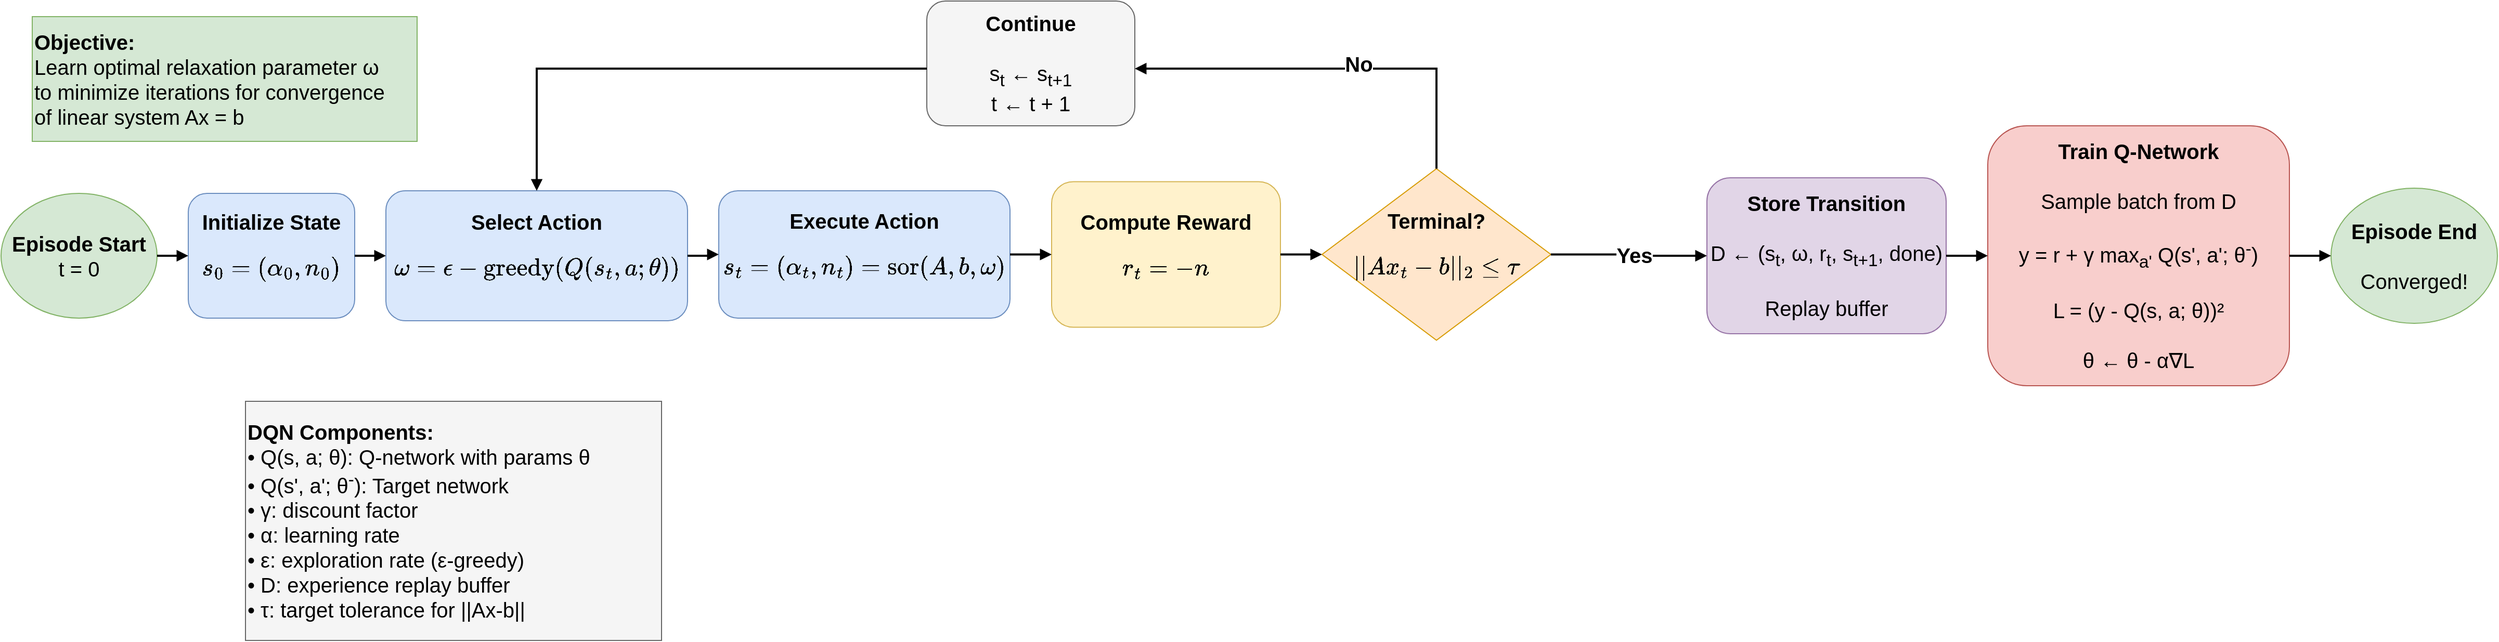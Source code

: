<mxfile version="28.2.7">
  <diagram name="DQN Methodology" id="S8tuXIqve_KqgAu0fcvP">
    <mxGraphModel dx="2276" dy="863" grid="1" gridSize="10" guides="1" tooltips="1" connect="1" arrows="1" fold="1" page="1" pageScale="1" pageWidth="850" pageHeight="1100" math="1" shadow="0">
      <root>
        <mxCell id="0" />
        <mxCell id="1" parent="0" />
        <mxCell id="IJmZggZovkUzVdCnAwnD-50" value="&lt;b&gt;Episode Start&lt;/b&gt;&lt;br&gt;t = 0" style="ellipse;whiteSpace=wrap;html=1;fillColor=#d5e8d4;strokeColor=#82b366;fontSize=20;" vertex="1" parent="1">
          <mxGeometry x="-210" y="360" width="150" height="120" as="geometry" />
        </mxCell>
        <mxCell id="IJmZggZovkUzVdCnAwnD-51" value="&lt;b&gt;Initialize State&lt;/b&gt;&lt;br&gt;$$s_0=(\alpha_0,n_0)$$" style="rounded=1;whiteSpace=wrap;html=1;fillColor=#dae8fc;strokeColor=#6c8ebf;fontSize=20;" vertex="1" parent="1">
          <mxGeometry x="-30" y="360" width="160" height="120" as="geometry" />
        </mxCell>
        <mxCell id="IJmZggZovkUzVdCnAwnD-52" value="&lt;b&gt;Select Action&lt;/b&gt;&lt;br&gt;&lt;div&gt;$$\omega=\epsilon-\text{greedy}(Q(s_t,a;\theta))$$&lt;/div&gt;" style="rounded=1;whiteSpace=wrap;html=1;fillColor=#dae8fc;strokeColor=#6c8ebf;fontSize=20;" vertex="1" parent="1">
          <mxGeometry x="160" y="357.5" width="290" height="125" as="geometry" />
        </mxCell>
        <mxCell id="IJmZggZovkUzVdCnAwnD-53" value="&lt;b&gt;Execute Action&lt;/b&gt;&lt;br&gt;$$s_t=(\alpha_t,n_t)=\text{sor}(A,b,\omega)$$" style="rounded=1;whiteSpace=wrap;html=1;fillColor=#dae8fc;strokeColor=#6c8ebf;fontSize=20;" vertex="1" parent="1">
          <mxGeometry x="480" y="357.5" width="280" height="122.5" as="geometry" />
        </mxCell>
        <mxCell id="IJmZggZovkUzVdCnAwnD-54" value="&lt;b&gt;Compute Reward&lt;/b&gt;&lt;br&gt;$$r_t=-n$$" style="rounded=1;whiteSpace=wrap;html=1;fillColor=#fff2cc;strokeColor=#d6b656;fontSize=20;" vertex="1" parent="1">
          <mxGeometry x="800" y="348.75" width="220" height="140" as="geometry" />
        </mxCell>
        <mxCell id="IJmZggZovkUzVdCnAwnD-55" value="&lt;b&gt;Terminal?&lt;/b&gt;&lt;br&gt;$$||Ax_t-b||_2 \leq \tau$$" style="rhombus;whiteSpace=wrap;html=1;fillColor=#ffe6cc;strokeColor=#d79b00;fontSize=20;" vertex="1" parent="1">
          <mxGeometry x="1060" y="336.25" width="220" height="165" as="geometry" />
        </mxCell>
        <mxCell id="IJmZggZovkUzVdCnAwnD-56" value="&lt;b&gt;Store Transition&lt;/b&gt;&lt;br&gt;&lt;br&gt;D ← (s&lt;sub&gt;t&lt;/sub&gt;, ω, r&lt;sub&gt;t&lt;/sub&gt;, s&lt;sub&gt;t+1&lt;/sub&gt;, done)&lt;br&gt;&lt;br&gt;Replay buffer" style="rounded=1;whiteSpace=wrap;html=1;fillColor=#e1d5e7;strokeColor=#9673a6;fontSize=20;" vertex="1" parent="1">
          <mxGeometry x="1430" y="345" width="230" height="150" as="geometry" />
        </mxCell>
        <mxCell id="IJmZggZovkUzVdCnAwnD-57" value="&lt;b&gt;Train Q-Network&lt;/b&gt;&lt;br&gt;&lt;br&gt;Sample batch from D&lt;br&gt;&lt;br&gt;y = r + γ max&lt;sub&gt;a&#39;&lt;/sub&gt; Q(s&#39;, a&#39;; θ&lt;sup&gt;-&lt;/sup&gt;)&lt;br&gt;&lt;br&gt;L = (y - Q(s, a; θ))²&lt;br&gt;&lt;br&gt;θ ← θ - α∇L" style="rounded=1;whiteSpace=wrap;html=1;fillColor=#f8cecc;strokeColor=#b85450;fontSize=20;" vertex="1" parent="1">
          <mxGeometry x="1700" y="295" width="290" height="250" as="geometry" />
        </mxCell>
        <mxCell id="IJmZggZovkUzVdCnAwnD-58" value="&lt;b&gt;Episode End&lt;/b&gt;&lt;br&gt;&lt;br&gt;Converged!" style="ellipse;whiteSpace=wrap;html=1;fillColor=#d5e8d4;strokeColor=#82b366;fontSize=20;" vertex="1" parent="1">
          <mxGeometry x="2030" y="355" width="160" height="130" as="geometry" />
        </mxCell>
        <mxCell id="IJmZggZovkUzVdCnAwnD-59" value="&lt;b&gt;Continue&lt;/b&gt;&lt;br&gt;&lt;br&gt;s&lt;sub&gt;t&lt;/sub&gt; ← s&lt;sub&gt;t+1&lt;/sub&gt;&lt;br&gt;t ← t + 1" style="rounded=1;whiteSpace=wrap;html=1;fillColor=#f5f5f5;strokeColor=#666666;fontSize=20;" vertex="1" parent="1">
          <mxGeometry x="680" y="175" width="200" height="120" as="geometry" />
        </mxCell>
        <mxCell id="IJmZggZovkUzVdCnAwnD-60" value="&lt;b&gt;DQN Components:&lt;/b&gt;&lt;br&gt;• Q(s, a; θ): Q-network with params θ&lt;br&gt;• Q(s&#39;, a&#39;; θ&lt;sup&gt;-&lt;/sup&gt;): Target network&lt;br&gt;• γ: discount factor&lt;br&gt;• α: learning rate&lt;br&gt;• ε: exploration rate (ε-greedy)&lt;br&gt;• D: experience replay buffer&lt;br&gt;• τ: target tolerance for ||Ax-b||" style="rounded=0;whiteSpace=wrap;html=1;fillColor=#f5f5f5;strokeColor=#666666;align=left;fontSize=20;" vertex="1" parent="1">
          <mxGeometry x="25" y="560" width="400" height="230" as="geometry" />
        </mxCell>
        <mxCell id="IJmZggZovkUzVdCnAwnD-61" value="&lt;b&gt;Objective:&lt;/b&gt;&lt;br&gt;Learn optimal relaxation parameter ω&lt;br&gt;to minimize iterations for convergence&lt;br&gt;of linear system Ax = b" style="rounded=0;whiteSpace=wrap;html=1;fillColor=#d5e8d4;strokeColor=#82b366;align=left;fontSize=20;" vertex="1" parent="1">
          <mxGeometry x="-180" y="190" width="370" height="120" as="geometry" />
        </mxCell>
        <mxCell id="IJmZggZovkUzVdCnAwnD-62" style="edgeStyle=orthogonalEdgeStyle;rounded=0;orthogonalLoop=1;jettySize=auto;html=1;strokeWidth=2;endArrow=block;endFill=1;fontSize=20;" edge="1" parent="1" source="IJmZggZovkUzVdCnAwnD-50" target="IJmZggZovkUzVdCnAwnD-51">
          <mxGeometry relative="1" as="geometry" />
        </mxCell>
        <mxCell id="IJmZggZovkUzVdCnAwnD-63" style="edgeStyle=orthogonalEdgeStyle;rounded=0;orthogonalLoop=1;jettySize=auto;html=1;strokeWidth=2;endArrow=block;endFill=1;fontSize=20;" edge="1" parent="1" source="IJmZggZovkUzVdCnAwnD-51" target="IJmZggZovkUzVdCnAwnD-52">
          <mxGeometry relative="1" as="geometry" />
        </mxCell>
        <mxCell id="IJmZggZovkUzVdCnAwnD-64" style="edgeStyle=orthogonalEdgeStyle;rounded=0;orthogonalLoop=1;jettySize=auto;html=1;strokeWidth=2;endArrow=block;endFill=1;fontSize=20;" edge="1" parent="1" source="IJmZggZovkUzVdCnAwnD-52" target="IJmZggZovkUzVdCnAwnD-53">
          <mxGeometry relative="1" as="geometry" />
        </mxCell>
        <mxCell id="IJmZggZovkUzVdCnAwnD-65" style="edgeStyle=orthogonalEdgeStyle;rounded=0;orthogonalLoop=1;jettySize=auto;html=1;strokeWidth=2;endArrow=block;endFill=1;fontSize=20;" edge="1" parent="1" source="IJmZggZovkUzVdCnAwnD-53" target="IJmZggZovkUzVdCnAwnD-54">
          <mxGeometry relative="1" as="geometry" />
        </mxCell>
        <mxCell id="IJmZggZovkUzVdCnAwnD-66" style="edgeStyle=orthogonalEdgeStyle;rounded=0;orthogonalLoop=1;jettySize=auto;html=1;strokeWidth=2;endArrow=block;endFill=1;fontSize=20;" edge="1" parent="1" source="IJmZggZovkUzVdCnAwnD-54" target="IJmZggZovkUzVdCnAwnD-55">
          <mxGeometry relative="1" as="geometry" />
        </mxCell>
        <mxCell id="IJmZggZovkUzVdCnAwnD-67" style="edgeStyle=orthogonalEdgeStyle;rounded=0;orthogonalLoop=1;jettySize=auto;html=1;strokeWidth=2;endArrow=block;endFill=1;fontSize=20;" edge="1" parent="1" source="IJmZggZovkUzVdCnAwnD-55" target="IJmZggZovkUzVdCnAwnD-56">
          <mxGeometry relative="1" as="geometry" />
        </mxCell>
        <mxCell id="IJmZggZovkUzVdCnAwnD-68" value="Yes" style="edgeLabel;html=1;align=center;verticalAlign=middle;fontSize=20;fontStyle=1" vertex="1" connectable="0" parent="IJmZggZovkUzVdCnAwnD-67">
          <mxGeometry x="-0.3" relative="1" as="geometry">
            <mxPoint x="27" as="offset" />
          </mxGeometry>
        </mxCell>
        <mxCell id="IJmZggZovkUzVdCnAwnD-69" style="edgeStyle=orthogonalEdgeStyle;rounded=0;orthogonalLoop=1;jettySize=auto;html=1;strokeWidth=2;endArrow=block;endFill=1;fontSize=20;" edge="1" parent="1" source="IJmZggZovkUzVdCnAwnD-56" target="IJmZggZovkUzVdCnAwnD-57">
          <mxGeometry relative="1" as="geometry" />
        </mxCell>
        <mxCell id="IJmZggZovkUzVdCnAwnD-70" style="edgeStyle=orthogonalEdgeStyle;rounded=0;orthogonalLoop=1;jettySize=auto;html=1;strokeWidth=2;endArrow=block;endFill=1;fontSize=20;" edge="1" parent="1" source="IJmZggZovkUzVdCnAwnD-57" target="IJmZggZovkUzVdCnAwnD-58">
          <mxGeometry relative="1" as="geometry" />
        </mxCell>
        <mxCell id="IJmZggZovkUzVdCnAwnD-71" style="edgeStyle=orthogonalEdgeStyle;rounded=0;orthogonalLoop=1;jettySize=auto;html=1;strokeWidth=2;endArrow=block;endFill=1;fontSize=20;exitX=0.5;exitY=0;exitDx=0;exitDy=0;" edge="1" parent="1" source="IJmZggZovkUzVdCnAwnD-55" target="IJmZggZovkUzVdCnAwnD-59">
          <mxGeometry relative="1" as="geometry">
            <Array as="points">
              <mxPoint x="1170" y="240" />
            </Array>
          </mxGeometry>
        </mxCell>
        <mxCell id="IJmZggZovkUzVdCnAwnD-72" value="No" style="edgeLabel;html=1;align=center;verticalAlign=middle;fontSize=20;fontStyle=1" vertex="1" connectable="0" parent="IJmZggZovkUzVdCnAwnD-71">
          <mxGeometry x="-0.3" relative="1" as="geometry">
            <mxPoint x="-37" y="-5" as="offset" />
          </mxGeometry>
        </mxCell>
        <mxCell id="IJmZggZovkUzVdCnAwnD-73" style="edgeStyle=orthogonalEdgeStyle;rounded=0;orthogonalLoop=1;jettySize=auto;html=1;strokeWidth=2;endArrow=block;endFill=1;fontSize=20;entryX=0.5;entryY=0;entryDx=0;entryDy=0;" edge="1" parent="1" source="IJmZggZovkUzVdCnAwnD-59" target="IJmZggZovkUzVdCnAwnD-52">
          <mxGeometry relative="1" as="geometry">
            <Array as="points">
              <mxPoint x="305" y="240" />
            </Array>
          </mxGeometry>
        </mxCell>
      </root>
    </mxGraphModel>
  </diagram>
</mxfile>
